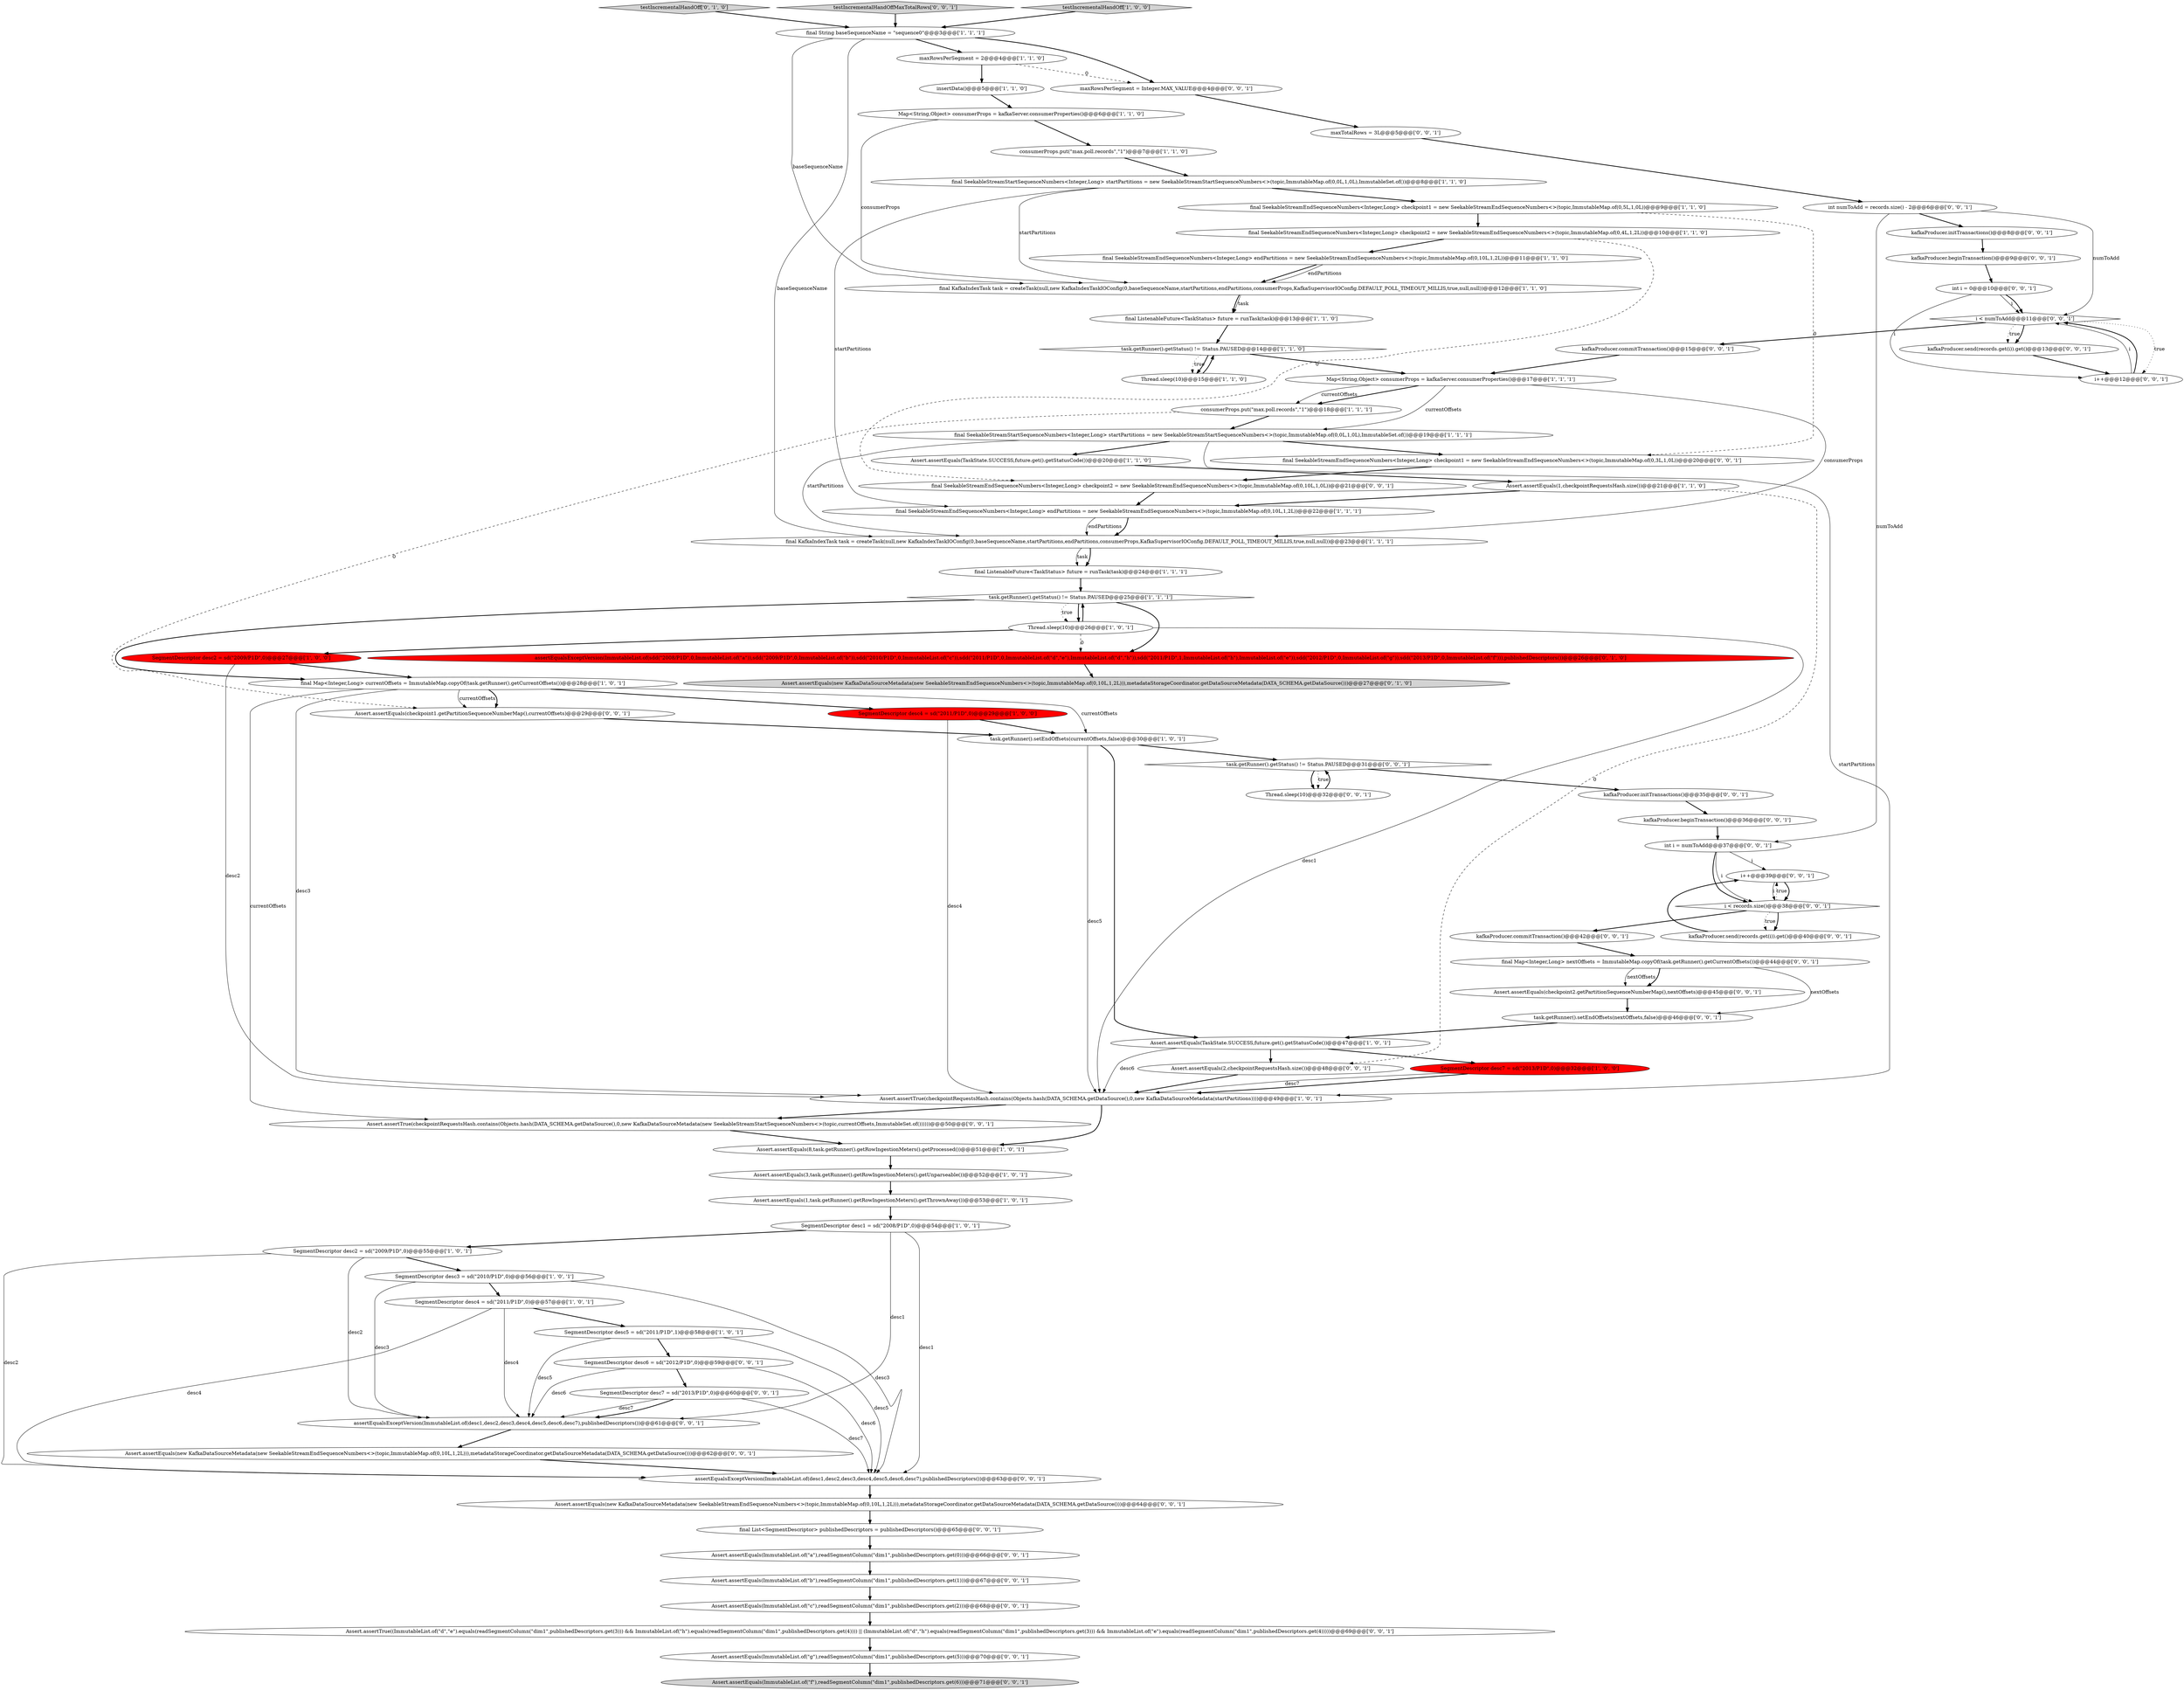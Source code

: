 digraph {
43 [style = filled, label = "i++@@@39@@@['0', '0', '1']", fillcolor = white, shape = ellipse image = "AAA0AAABBB3BBB"];
55 [style = filled, label = "i < records.size()@@@38@@@['0', '0', '1']", fillcolor = white, shape = diamond image = "AAA0AAABBB3BBB"];
37 [style = filled, label = "consumerProps.put(\"max.poll.records\",\"1\")@@@7@@@['1', '1', '0']", fillcolor = white, shape = ellipse image = "AAA0AAABBB1BBB"];
34 [style = filled, label = "Assert.assertEquals(3,task.getRunner().getRowIngestionMeters().getUnparseable())@@@52@@@['1', '0', '1']", fillcolor = white, shape = ellipse image = "AAA0AAABBB1BBB"];
40 [style = filled, label = "assertEqualsExceptVersion(ImmutableList.of(sdd(\"2008/P1D\",0,ImmutableList.of(\"a\")),sdd(\"2009/P1D\",0,ImmutableList.of(\"b\")),sdd(\"2010/P1D\",0,ImmutableList.of(\"c\")),sdd(\"2011/P1D\",0,ImmutableList.of(\"d\",\"e\"),ImmutableList.of(\"d\",\"h\")),sdd(\"2011/P1D\",1,ImmutableList.of(\"h\"),ImmutableList.of(\"e\")),sdd(\"2012/P1D\",0,ImmutableList.of(\"g\")),sdd(\"2013/P1D\",0,ImmutableList.of(\"f\"))),publishedDescriptors())@@@26@@@['0', '1', '0']", fillcolor = red, shape = ellipse image = "AAA1AAABBB2BBB"];
30 [style = filled, label = "final String baseSequenceName = \"sequence0\"@@@3@@@['1', '1', '1']", fillcolor = white, shape = ellipse image = "AAA0AAABBB1BBB"];
38 [style = filled, label = "task.getRunner().setEndOffsets(currentOffsets,false)@@@30@@@['1', '0', '1']", fillcolor = white, shape = ellipse image = "AAA0AAABBB1BBB"];
41 [style = filled, label = "testIncrementalHandOff['0', '1', '0']", fillcolor = lightgray, shape = diamond image = "AAA0AAABBB2BBB"];
65 [style = filled, label = "i < numToAdd@@@11@@@['0', '0', '1']", fillcolor = white, shape = diamond image = "AAA0AAABBB3BBB"];
48 [style = filled, label = "Assert.assertEquals(ImmutableList.of(\"b\"),readSegmentColumn(\"dim1\",publishedDescriptors.get(1)))@@@67@@@['0', '0', '1']", fillcolor = white, shape = ellipse image = "AAA0AAABBB3BBB"];
29 [style = filled, label = "Assert.assertEquals(TaskState.SUCCESS,future.get().getStatusCode())@@@47@@@['1', '0', '1']", fillcolor = white, shape = ellipse image = "AAA0AAABBB1BBB"];
69 [style = filled, label = "kafkaProducer.beginTransaction()@@@9@@@['0', '0', '1']", fillcolor = white, shape = ellipse image = "AAA0AAABBB3BBB"];
31 [style = filled, label = "Assert.assertEquals(1,checkpointRequestsHash.size())@@@21@@@['1', '1', '0']", fillcolor = white, shape = ellipse image = "AAA0AAABBB1BBB"];
78 [style = filled, label = "Assert.assertTrue(checkpointRequestsHash.contains(Objects.hash(DATA_SCHEMA.getDataSource(),0,new KafkaDataSourceMetadata(new SeekableStreamStartSequenceNumbers<>(topic,currentOffsets,ImmutableSet.of())))))@@@50@@@['0', '0', '1']", fillcolor = white, shape = ellipse image = "AAA0AAABBB3BBB"];
53 [style = filled, label = "Assert.assertEquals(checkpoint1.getPartitionSequenceNumberMap(),currentOffsets)@@@29@@@['0', '0', '1']", fillcolor = white, shape = ellipse image = "AAA0AAABBB3BBB"];
10 [style = filled, label = "SegmentDescriptor desc4 = sd(\"2011/P1D\",0)@@@57@@@['1', '0', '1']", fillcolor = white, shape = ellipse image = "AAA0AAABBB1BBB"];
28 [style = filled, label = "final SeekableStreamStartSequenceNumbers<Integer,Long> startPartitions = new SeekableStreamStartSequenceNumbers<>(topic,ImmutableMap.of(0,0L,1,0L),ImmutableSet.of())@@@19@@@['1', '1', '1']", fillcolor = white, shape = ellipse image = "AAA0AAABBB1BBB"];
66 [style = filled, label = "SegmentDescriptor desc6 = sd(\"2012/P1D\",0)@@@59@@@['0', '0', '1']", fillcolor = white, shape = ellipse image = "AAA0AAABBB3BBB"];
49 [style = filled, label = "Assert.assertEquals(ImmutableList.of(\"c\"),readSegmentColumn(\"dim1\",publishedDescriptors.get(2)))@@@68@@@['0', '0', '1']", fillcolor = white, shape = ellipse image = "AAA0AAABBB3BBB"];
50 [style = filled, label = "kafkaProducer.commitTransaction()@@@42@@@['0', '0', '1']", fillcolor = white, shape = ellipse image = "AAA0AAABBB3BBB"];
27 [style = filled, label = "SegmentDescriptor desc5 = sd(\"2011/P1D\",1)@@@58@@@['1', '0', '1']", fillcolor = white, shape = ellipse image = "AAA0AAABBB1BBB"];
82 [style = filled, label = "Assert.assertEquals(ImmutableList.of(\"a\"),readSegmentColumn(\"dim1\",publishedDescriptors.get(0)))@@@66@@@['0', '0', '1']", fillcolor = white, shape = ellipse image = "AAA0AAABBB3BBB"];
7 [style = filled, label = "SegmentDescriptor desc1 = sd(\"2008/P1D\",0)@@@54@@@['1', '0', '1']", fillcolor = white, shape = ellipse image = "AAA0AAABBB1BBB"];
13 [style = filled, label = "SegmentDescriptor desc2 = sd(\"2009/P1D\",0)@@@55@@@['1', '0', '1']", fillcolor = white, shape = ellipse image = "AAA0AAABBB1BBB"];
8 [style = filled, label = "final SeekableStreamStartSequenceNumbers<Integer,Long> startPartitions = new SeekableStreamStartSequenceNumbers<>(topic,ImmutableMap.of(0,0L,1,0L),ImmutableSet.of())@@@8@@@['1', '1', '0']", fillcolor = white, shape = ellipse image = "AAA0AAABBB1BBB"];
73 [style = filled, label = "maxTotalRows = 3L@@@5@@@['0', '0', '1']", fillcolor = white, shape = ellipse image = "AAA0AAABBB3BBB"];
11 [style = filled, label = "final ListenableFuture<TaskStatus> future = runTask(task)@@@13@@@['1', '1', '0']", fillcolor = white, shape = ellipse image = "AAA0AAABBB1BBB"];
80 [style = filled, label = "int numToAdd = records.size() - 2@@@6@@@['0', '0', '1']", fillcolor = white, shape = ellipse image = "AAA0AAABBB3BBB"];
81 [style = filled, label = "Assert.assertTrue((ImmutableList.of(\"d\",\"e\").equals(readSegmentColumn(\"dim1\",publishedDescriptors.get(3))) && ImmutableList.of(\"h\").equals(readSegmentColumn(\"dim1\",publishedDescriptors.get(4)))) || (ImmutableList.of(\"d\",\"h\").equals(readSegmentColumn(\"dim1\",publishedDescriptors.get(3))) && ImmutableList.of(\"e\").equals(readSegmentColumn(\"dim1\",publishedDescriptors.get(4)))))@@@69@@@['0', '0', '1']", fillcolor = white, shape = ellipse image = "AAA0AAABBB3BBB"];
47 [style = filled, label = "SegmentDescriptor desc7 = sd(\"2013/P1D\",0)@@@60@@@['0', '0', '1']", fillcolor = white, shape = ellipse image = "AAA0AAABBB3BBB"];
62 [style = filled, label = "int i = 0@@@10@@@['0', '0', '1']", fillcolor = white, shape = ellipse image = "AAA0AAABBB3BBB"];
24 [style = filled, label = "final ListenableFuture<TaskStatus> future = runTask(task)@@@24@@@['1', '1', '1']", fillcolor = white, shape = ellipse image = "AAA0AAABBB1BBB"];
39 [style = filled, label = "Assert.assertEquals(new KafkaDataSourceMetadata(new SeekableStreamEndSequenceNumbers<>(topic,ImmutableMap.of(0,10L,1,2L))),metadataStorageCoordinator.getDataSourceMetadata(DATA_SCHEMA.getDataSource()))@@@27@@@['0', '1', '0']", fillcolor = lightgray, shape = ellipse image = "AAA0AAABBB2BBB"];
36 [style = filled, label = "Assert.assertTrue(checkpointRequestsHash.contains(Objects.hash(DATA_SCHEMA.getDataSource(),0,new KafkaDataSourceMetadata(startPartitions))))@@@49@@@['1', '0', '1']", fillcolor = white, shape = ellipse image = "AAA0AAABBB1BBB"];
71 [style = filled, label = "Assert.assertEquals(2,checkpointRequestsHash.size())@@@48@@@['0', '0', '1']", fillcolor = white, shape = ellipse image = "AAA0AAABBB3BBB"];
42 [style = filled, label = "task.getRunner().setEndOffsets(nextOffsets,false)@@@46@@@['0', '0', '1']", fillcolor = white, shape = ellipse image = "AAA0AAABBB3BBB"];
58 [style = filled, label = "int i = numToAdd@@@37@@@['0', '0', '1']", fillcolor = white, shape = ellipse image = "AAA0AAABBB3BBB"];
9 [style = filled, label = "Map<String,Object> consumerProps = kafkaServer.consumerProperties()@@@6@@@['1', '1', '0']", fillcolor = white, shape = ellipse image = "AAA0AAABBB1BBB"];
54 [style = filled, label = "kafkaProducer.beginTransaction()@@@36@@@['0', '0', '1']", fillcolor = white, shape = ellipse image = "AAA0AAABBB3BBB"];
57 [style = filled, label = "kafkaProducer.send(records.get(i)).get()@@@40@@@['0', '0', '1']", fillcolor = white, shape = ellipse image = "AAA0AAABBB3BBB"];
2 [style = filled, label = "maxRowsPerSegment = 2@@@4@@@['1', '1', '0']", fillcolor = white, shape = ellipse image = "AAA0AAABBB1BBB"];
16 [style = filled, label = "task.getRunner().getStatus() != Status.PAUSED@@@14@@@['1', '1', '0']", fillcolor = white, shape = diamond image = "AAA0AAABBB1BBB"];
20 [style = filled, label = "consumerProps.put(\"max.poll.records\",\"1\")@@@18@@@['1', '1', '1']", fillcolor = white, shape = ellipse image = "AAA0AAABBB1BBB"];
75 [style = filled, label = "Assert.assertEquals(ImmutableList.of(\"g\"),readSegmentColumn(\"dim1\",publishedDescriptors.get(5)))@@@70@@@['0', '0', '1']", fillcolor = white, shape = ellipse image = "AAA0AAABBB3BBB"];
21 [style = filled, label = "final SeekableStreamEndSequenceNumbers<Integer,Long> checkpoint1 = new SeekableStreamEndSequenceNumbers<>(topic,ImmutableMap.of(0,5L,1,0L))@@@9@@@['1', '1', '0']", fillcolor = white, shape = ellipse image = "AAA0AAABBB1BBB"];
23 [style = filled, label = "final SeekableStreamEndSequenceNumbers<Integer,Long> endPartitions = new SeekableStreamEndSequenceNumbers<>(topic,ImmutableMap.of(0,10L,1,2L))@@@22@@@['1', '1', '1']", fillcolor = white, shape = ellipse image = "AAA0AAABBB1BBB"];
67 [style = filled, label = "Assert.assertEquals(ImmutableList.of(\"f\"),readSegmentColumn(\"dim1\",publishedDescriptors.get(6)))@@@71@@@['0', '0', '1']", fillcolor = lightgray, shape = ellipse image = "AAA0AAABBB3BBB"];
3 [style = filled, label = "Assert.assertEquals(1,task.getRunner().getRowIngestionMeters().getThrownAway())@@@53@@@['1', '0', '1']", fillcolor = white, shape = ellipse image = "AAA0AAABBB1BBB"];
76 [style = filled, label = "maxRowsPerSegment = Integer.MAX_VALUE@@@4@@@['0', '0', '1']", fillcolor = white, shape = ellipse image = "AAA0AAABBB3BBB"];
44 [style = filled, label = "final List<SegmentDescriptor> publishedDescriptors = publishedDescriptors()@@@65@@@['0', '0', '1']", fillcolor = white, shape = ellipse image = "AAA0AAABBB3BBB"];
19 [style = filled, label = "insertData()@@@5@@@['1', '1', '0']", fillcolor = white, shape = ellipse image = "AAA0AAABBB1BBB"];
33 [style = filled, label = "final Map<Integer,Long> currentOffsets = ImmutableMap.copyOf(task.getRunner().getCurrentOffsets())@@@28@@@['1', '0', '1']", fillcolor = white, shape = ellipse image = "AAA0AAABBB1BBB"];
79 [style = filled, label = "Assert.assertEquals(new KafkaDataSourceMetadata(new SeekableStreamEndSequenceNumbers<>(topic,ImmutableMap.of(0,10L,1,2L))),metadataStorageCoordinator.getDataSourceMetadata(DATA_SCHEMA.getDataSource()))@@@64@@@['0', '0', '1']", fillcolor = white, shape = ellipse image = "AAA0AAABBB3BBB"];
22 [style = filled, label = "SegmentDescriptor desc2 = sd(\"2009/P1D\",0)@@@27@@@['1', '0', '0']", fillcolor = red, shape = ellipse image = "AAA1AAABBB1BBB"];
63 [style = filled, label = "Assert.assertEquals(new KafkaDataSourceMetadata(new SeekableStreamEndSequenceNumbers<>(topic,ImmutableMap.of(0,10L,1,2L))),metadataStorageCoordinator.getDataSourceMetadata(DATA_SCHEMA.getDataSource()))@@@62@@@['0', '0', '1']", fillcolor = white, shape = ellipse image = "AAA0AAABBB3BBB"];
59 [style = filled, label = "testIncrementalHandOffMaxTotalRows['0', '0', '1']", fillcolor = lightgray, shape = diamond image = "AAA0AAABBB3BBB"];
18 [style = filled, label = "Assert.assertEquals(8,task.getRunner().getRowIngestionMeters().getProcessed())@@@51@@@['1', '0', '1']", fillcolor = white, shape = ellipse image = "AAA0AAABBB1BBB"];
35 [style = filled, label = "task.getRunner().getStatus() != Status.PAUSED@@@25@@@['1', '1', '1']", fillcolor = white, shape = diamond image = "AAA0AAABBB1BBB"];
64 [style = filled, label = "i++@@@12@@@['0', '0', '1']", fillcolor = white, shape = ellipse image = "AAA0AAABBB3BBB"];
70 [style = filled, label = "final Map<Integer,Long> nextOffsets = ImmutableMap.copyOf(task.getRunner().getCurrentOffsets())@@@44@@@['0', '0', '1']", fillcolor = white, shape = ellipse image = "AAA0AAABBB3BBB"];
12 [style = filled, label = "testIncrementalHandOff['1', '0', '0']", fillcolor = lightgray, shape = diamond image = "AAA0AAABBB1BBB"];
61 [style = filled, label = "assertEqualsExceptVersion(ImmutableList.of(desc1,desc2,desc3,desc4,desc5,desc6,desc7),publishedDescriptors())@@@63@@@['0', '0', '1']", fillcolor = white, shape = ellipse image = "AAA0AAABBB3BBB"];
26 [style = filled, label = "Thread.sleep(10)@@@26@@@['1', '0', '1']", fillcolor = white, shape = ellipse image = "AAA0AAABBB1BBB"];
77 [style = filled, label = "final SeekableStreamEndSequenceNumbers<Integer,Long> checkpoint2 = new SeekableStreamEndSequenceNumbers<>(topic,ImmutableMap.of(0,10L,1,0L))@@@21@@@['0', '0', '1']", fillcolor = white, shape = ellipse image = "AAA0AAABBB3BBB"];
68 [style = filled, label = "kafkaProducer.commitTransaction()@@@15@@@['0', '0', '1']", fillcolor = white, shape = ellipse image = "AAA0AAABBB3BBB"];
74 [style = filled, label = "final SeekableStreamEndSequenceNumbers<Integer,Long> checkpoint1 = new SeekableStreamEndSequenceNumbers<>(topic,ImmutableMap.of(0,3L,1,0L))@@@20@@@['0', '0', '1']", fillcolor = white, shape = ellipse image = "AAA0AAABBB3BBB"];
14 [style = filled, label = "Assert.assertEquals(TaskState.SUCCESS,future.get().getStatusCode())@@@20@@@['1', '1', '0']", fillcolor = white, shape = ellipse image = "AAA0AAABBB1BBB"];
17 [style = filled, label = "Thread.sleep(10)@@@15@@@['1', '1', '0']", fillcolor = white, shape = ellipse image = "AAA0AAABBB1BBB"];
72 [style = filled, label = "assertEqualsExceptVersion(ImmutableList.of(desc1,desc2,desc3,desc4,desc5,desc6,desc7),publishedDescriptors())@@@61@@@['0', '0', '1']", fillcolor = white, shape = ellipse image = "AAA0AAABBB3BBB"];
6 [style = filled, label = "final SeekableStreamEndSequenceNumbers<Integer,Long> endPartitions = new SeekableStreamEndSequenceNumbers<>(topic,ImmutableMap.of(0,10L,1,2L))@@@11@@@['1', '1', '0']", fillcolor = white, shape = ellipse image = "AAA0AAABBB1BBB"];
51 [style = filled, label = "kafkaProducer.initTransactions()@@@8@@@['0', '0', '1']", fillcolor = white, shape = ellipse image = "AAA0AAABBB3BBB"];
46 [style = filled, label = "task.getRunner().getStatus() != Status.PAUSED@@@31@@@['0', '0', '1']", fillcolor = white, shape = diamond image = "AAA0AAABBB3BBB"];
0 [style = filled, label = "final KafkaIndexTask task = createTask(null,new KafkaIndexTaskIOConfig(0,baseSequenceName,startPartitions,endPartitions,consumerProps,KafkaSupervisorIOConfig.DEFAULT_POLL_TIMEOUT_MILLIS,true,null,null))@@@23@@@['1', '1', '1']", fillcolor = white, shape = ellipse image = "AAA0AAABBB1BBB"];
25 [style = filled, label = "final SeekableStreamEndSequenceNumbers<Integer,Long> checkpoint2 = new SeekableStreamEndSequenceNumbers<>(topic,ImmutableMap.of(0,4L,1,2L))@@@10@@@['1', '1', '0']", fillcolor = white, shape = ellipse image = "AAA0AAABBB1BBB"];
32 [style = filled, label = "final KafkaIndexTask task = createTask(null,new KafkaIndexTaskIOConfig(0,baseSequenceName,startPartitions,endPartitions,consumerProps,KafkaSupervisorIOConfig.DEFAULT_POLL_TIMEOUT_MILLIS,true,null,null))@@@12@@@['1', '1', '0']", fillcolor = white, shape = ellipse image = "AAA0AAABBB1BBB"];
52 [style = filled, label = "kafkaProducer.send(records.get(i)).get()@@@13@@@['0', '0', '1']", fillcolor = white, shape = ellipse image = "AAA0AAABBB3BBB"];
56 [style = filled, label = "kafkaProducer.initTransactions()@@@35@@@['0', '0', '1']", fillcolor = white, shape = ellipse image = "AAA0AAABBB3BBB"];
60 [style = filled, label = "Thread.sleep(10)@@@32@@@['0', '0', '1']", fillcolor = white, shape = ellipse image = "AAA0AAABBB3BBB"];
5 [style = filled, label = "SegmentDescriptor desc3 = sd(\"2010/P1D\",0)@@@56@@@['1', '0', '1']", fillcolor = white, shape = ellipse image = "AAA0AAABBB1BBB"];
45 [style = filled, label = "Assert.assertEquals(checkpoint2.getPartitionSequenceNumberMap(),nextOffsets)@@@45@@@['0', '0', '1']", fillcolor = white, shape = ellipse image = "AAA0AAABBB3BBB"];
15 [style = filled, label = "SegmentDescriptor desc7 = sd(\"2013/P1D\",0)@@@32@@@['1', '0', '0']", fillcolor = red, shape = ellipse image = "AAA1AAABBB1BBB"];
4 [style = filled, label = "SegmentDescriptor desc4 = sd(\"2011/P1D\",0)@@@29@@@['1', '0', '0']", fillcolor = red, shape = ellipse image = "AAA1AAABBB1BBB"];
1 [style = filled, label = "Map<String,Object> consumerProps = kafkaServer.consumerProperties()@@@17@@@['1', '1', '1']", fillcolor = white, shape = ellipse image = "AAA0AAABBB1BBB"];
29->15 [style = bold, label=""];
29->36 [style = solid, label="desc6"];
52->64 [style = bold, label=""];
65->64 [style = dotted, label="true"];
43->55 [style = bold, label=""];
2->76 [style = dashed, label="0"];
1->0 [style = solid, label="consumerProps"];
33->38 [style = solid, label="currentOffsets"];
16->17 [style = dotted, label="true"];
1->20 [style = bold, label=""];
35->26 [style = dotted, label="true"];
44->82 [style = bold, label=""];
62->65 [style = solid, label="i"];
25->6 [style = bold, label=""];
42->29 [style = bold, label=""];
9->37 [style = bold, label=""];
28->14 [style = bold, label=""];
26->22 [style = bold, label=""];
56->54 [style = bold, label=""];
66->47 [style = bold, label=""];
76->73 [style = bold, label=""];
73->80 [style = bold, label=""];
55->57 [style = bold, label=""];
8->32 [style = solid, label="startPartitions"];
19->9 [style = bold, label=""];
51->69 [style = bold, label=""];
65->52 [style = dotted, label="true"];
0->24 [style = bold, label=""];
62->65 [style = bold, label=""];
65->68 [style = bold, label=""];
36->18 [style = bold, label=""];
26->35 [style = bold, label=""];
26->36 [style = solid, label="desc1"];
30->0 [style = solid, label="baseSequenceName"];
4->36 [style = solid, label="desc4"];
45->42 [style = bold, label=""];
7->72 [style = solid, label="desc1"];
13->72 [style = solid, label="desc2"];
55->43 [style = dotted, label="true"];
53->38 [style = bold, label=""];
32->11 [style = bold, label=""];
17->16 [style = bold, label=""];
6->32 [style = bold, label=""];
11->16 [style = bold, label=""];
5->10 [style = bold, label=""];
22->33 [style = bold, label=""];
48->49 [style = bold, label=""];
47->72 [style = solid, label="desc7"];
4->38 [style = bold, label=""];
5->72 [style = solid, label="desc3"];
50->70 [style = bold, label=""];
38->36 [style = solid, label="desc5"];
5->61 [style = solid, label="desc3"];
82->48 [style = bold, label=""];
16->17 [style = bold, label=""];
21->25 [style = bold, label=""];
64->65 [style = solid, label="i"];
1->20 [style = solid, label="currentOffsets"];
29->71 [style = bold, label=""];
54->58 [style = bold, label=""];
69->62 [style = bold, label=""];
46->60 [style = bold, label=""];
68->1 [style = bold, label=""];
35->40 [style = bold, label=""];
41->30 [style = bold, label=""];
10->72 [style = solid, label="desc4"];
71->36 [style = bold, label=""];
3->7 [style = bold, label=""];
36->78 [style = bold, label=""];
13->5 [style = bold, label=""];
74->77 [style = bold, label=""];
38->46 [style = bold, label=""];
27->72 [style = solid, label="desc5"];
47->61 [style = solid, label="desc7"];
26->40 [style = dashed, label="0"];
33->78 [style = solid, label="currentOffsets"];
55->57 [style = dotted, label="true"];
13->61 [style = solid, label="desc2"];
28->36 [style = solid, label="startPartitions"];
15->36 [style = bold, label=""];
46->60 [style = dotted, label="true"];
46->56 [style = bold, label=""];
33->36 [style = solid, label="desc3"];
18->34 [style = bold, label=""];
22->36 [style = solid, label="desc2"];
0->24 [style = solid, label="task"];
58->55 [style = solid, label="i"];
33->4 [style = bold, label=""];
15->36 [style = solid, label="desc7"];
66->72 [style = solid, label="desc6"];
62->64 [style = solid, label="i"];
70->45 [style = solid, label="nextOffsets"];
7->61 [style = solid, label="desc1"];
23->0 [style = bold, label=""];
25->77 [style = dashed, label="0"];
80->51 [style = bold, label=""];
27->61 [style = solid, label="desc5"];
70->42 [style = solid, label="nextOffsets"];
8->23 [style = solid, label="startPartitions"];
40->39 [style = bold, label=""];
58->43 [style = solid, label="i"];
72->63 [style = bold, label=""];
65->52 [style = bold, label=""];
16->1 [style = bold, label=""];
64->65 [style = bold, label=""];
81->75 [style = bold, label=""];
80->58 [style = solid, label="numToAdd"];
14->31 [style = bold, label=""];
78->18 [style = bold, label=""];
80->65 [style = solid, label="numToAdd"];
20->53 [style = dashed, label="0"];
57->43 [style = bold, label=""];
55->50 [style = bold, label=""];
63->61 [style = bold, label=""];
37->8 [style = bold, label=""];
33->53 [style = solid, label="currentOffsets"];
35->26 [style = bold, label=""];
70->45 [style = bold, label=""];
75->67 [style = bold, label=""];
21->74 [style = dashed, label="0"];
6->32 [style = solid, label="endPartitions"];
7->13 [style = bold, label=""];
49->81 [style = bold, label=""];
32->11 [style = solid, label="task"];
2->19 [style = bold, label=""];
31->23 [style = bold, label=""];
24->35 [style = bold, label=""];
23->0 [style = solid, label="endPartitions"];
10->27 [style = bold, label=""];
31->71 [style = dashed, label="0"];
38->29 [style = bold, label=""];
61->79 [style = bold, label=""];
20->28 [style = bold, label=""];
77->23 [style = bold, label=""];
35->33 [style = bold, label=""];
12->30 [style = bold, label=""];
47->72 [style = bold, label=""];
66->61 [style = solid, label="desc6"];
58->55 [style = bold, label=""];
9->32 [style = solid, label="consumerProps"];
60->46 [style = bold, label=""];
33->53 [style = bold, label=""];
30->32 [style = solid, label="baseSequenceName"];
10->61 [style = solid, label="desc4"];
34->3 [style = bold, label=""];
30->76 [style = bold, label=""];
1->28 [style = solid, label="currentOffsets"];
8->21 [style = bold, label=""];
59->30 [style = bold, label=""];
27->66 [style = bold, label=""];
30->2 [style = bold, label=""];
79->44 [style = bold, label=""];
43->55 [style = solid, label="i"];
28->74 [style = bold, label=""];
28->0 [style = solid, label="startPartitions"];
}
